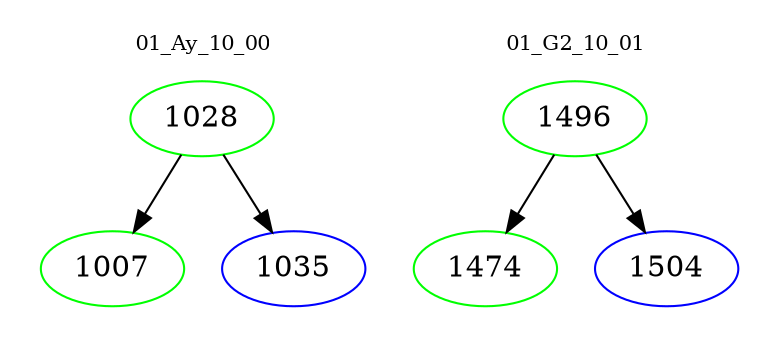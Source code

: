 digraph{
subgraph cluster_0 {
color = white
label = "01_Ay_10_00";
fontsize=10;
T0_1028 [label="1028", color="green"]
T0_1028 -> T0_1007 [color="black"]
T0_1007 [label="1007", color="green"]
T0_1028 -> T0_1035 [color="black"]
T0_1035 [label="1035", color="blue"]
}
subgraph cluster_1 {
color = white
label = "01_G2_10_01";
fontsize=10;
T1_1496 [label="1496", color="green"]
T1_1496 -> T1_1474 [color="black"]
T1_1474 [label="1474", color="green"]
T1_1496 -> T1_1504 [color="black"]
T1_1504 [label="1504", color="blue"]
}
}
